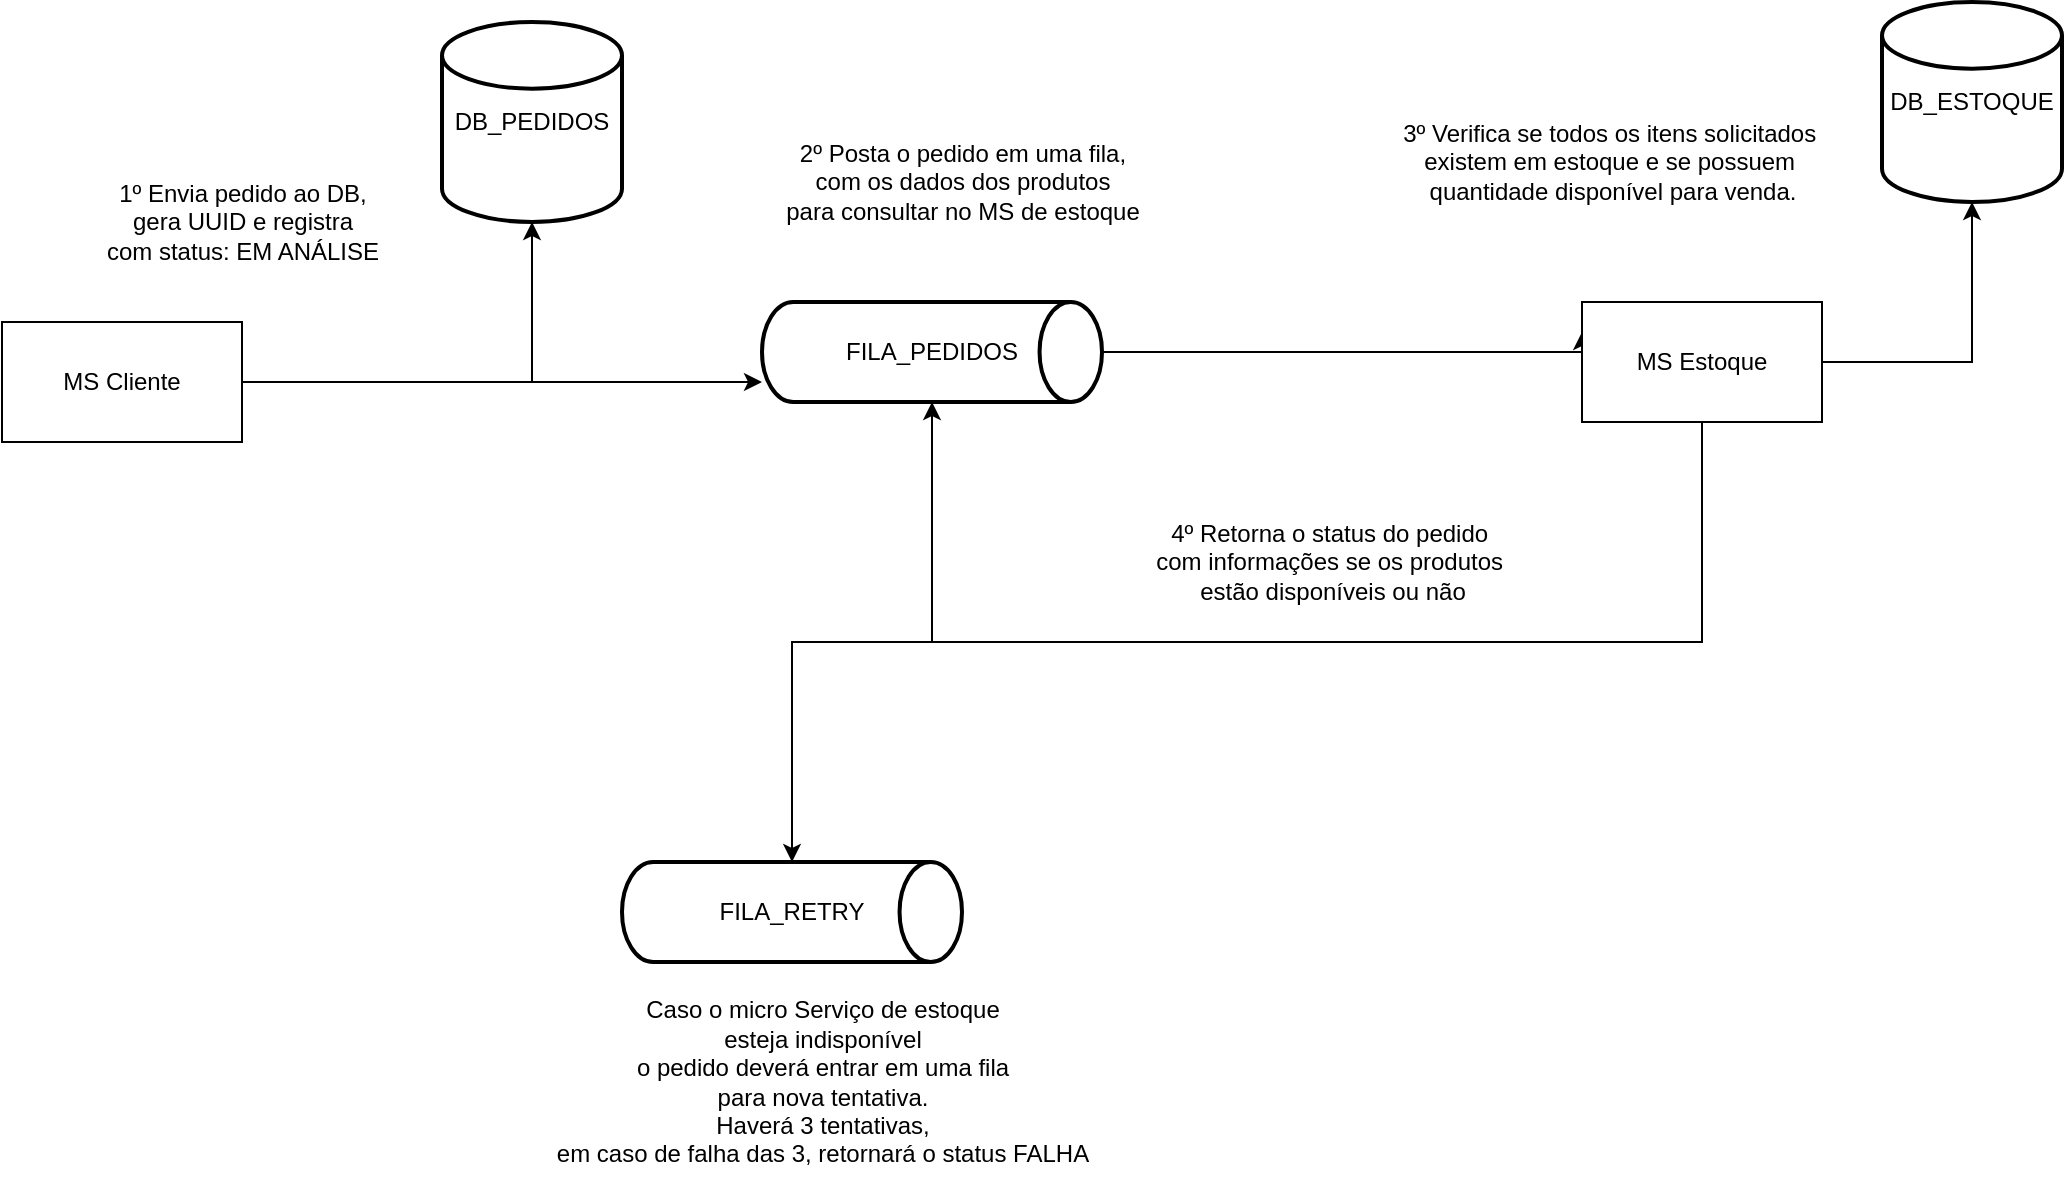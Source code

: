 <mxfile version="20.8.3" type="github"><diagram id="gdnSrDoX7RbE-FqMLIBX" name="Página-1"><mxGraphModel dx="2025" dy="1062" grid="1" gridSize="10" guides="1" tooltips="1" connect="1" arrows="1" fold="1" page="1" pageScale="1" pageWidth="827" pageHeight="1169" math="0" shadow="0"><root><mxCell id="0"/><mxCell id="1" parent="0"/><mxCell id="SJKBjcKhRRebeZCdm2_L-17" style="edgeStyle=orthogonalEdgeStyle;rounded=0;orthogonalLoop=1;jettySize=auto;html=1;" edge="1" parent="1" source="SJKBjcKhRRebeZCdm2_L-8" target="SJKBjcKhRRebeZCdm2_L-14"><mxGeometry relative="1" as="geometry"/></mxCell><mxCell id="SJKBjcKhRRebeZCdm2_L-18" style="edgeStyle=orthogonalEdgeStyle;rounded=0;orthogonalLoop=1;jettySize=auto;html=1;entryX=0;entryY=0.8;entryDx=0;entryDy=0;entryPerimeter=0;" edge="1" parent="1" source="SJKBjcKhRRebeZCdm2_L-8" target="SJKBjcKhRRebeZCdm2_L-15"><mxGeometry relative="1" as="geometry"/></mxCell><mxCell id="SJKBjcKhRRebeZCdm2_L-8" value="MS Cliente" style="rounded=0;whiteSpace=wrap;html=1;" vertex="1" parent="1"><mxGeometry x="20" y="210" width="120" height="60" as="geometry"/></mxCell><mxCell id="SJKBjcKhRRebeZCdm2_L-14" value="DB_PEDIDOS" style="strokeWidth=2;html=1;shape=mxgraph.flowchart.database;whiteSpace=wrap;" vertex="1" parent="1"><mxGeometry x="240" y="60" width="90" height="100" as="geometry"/></mxCell><mxCell id="SJKBjcKhRRebeZCdm2_L-22" style="edgeStyle=orthogonalEdgeStyle;rounded=0;orthogonalLoop=1;jettySize=auto;html=1;entryX=0;entryY=0.25;entryDx=0;entryDy=0;" edge="1" parent="1" source="SJKBjcKhRRebeZCdm2_L-15" target="SJKBjcKhRRebeZCdm2_L-21"><mxGeometry relative="1" as="geometry"><Array as="points"><mxPoint x="810" y="225"/></Array></mxGeometry></mxCell><mxCell id="SJKBjcKhRRebeZCdm2_L-28" style="edgeStyle=orthogonalEdgeStyle;rounded=0;orthogonalLoop=1;jettySize=auto;html=1;entryX=0.5;entryY=0;entryDx=0;entryDy=0;entryPerimeter=0;" edge="1" parent="1" source="SJKBjcKhRRebeZCdm2_L-15" target="SJKBjcKhRRebeZCdm2_L-29"><mxGeometry relative="1" as="geometry"><mxPoint x="420" y="490" as="targetPoint"/><Array as="points"><mxPoint x="485" y="370"/><mxPoint x="415" y="370"/></Array></mxGeometry></mxCell><mxCell id="SJKBjcKhRRebeZCdm2_L-15" value="FILA_PEDIDOS" style="strokeWidth=2;html=1;shape=mxgraph.flowchart.direct_data;whiteSpace=wrap;align=center;" vertex="1" parent="1"><mxGeometry x="400" y="200" width="170" height="50" as="geometry"/></mxCell><mxCell id="SJKBjcKhRRebeZCdm2_L-19" value="1º Envia pedido ao DB, &lt;br&gt;gera UUID e registra &lt;br&gt;com status: EM ANÁLISE" style="text;html=1;align=center;verticalAlign=middle;resizable=0;points=[];autosize=1;strokeColor=none;fillColor=none;" vertex="1" parent="1"><mxGeometry x="60" y="130" width="160" height="60" as="geometry"/></mxCell><mxCell id="SJKBjcKhRRebeZCdm2_L-20" value="2º Posta o pedido em uma fila, &lt;br&gt;com os dados dos produtos &lt;br&gt;para consultar no MS de estoque" style="text;html=1;align=center;verticalAlign=middle;resizable=0;points=[];autosize=1;strokeColor=none;fillColor=none;" vertex="1" parent="1"><mxGeometry x="400" y="110" width="200" height="60" as="geometry"/></mxCell><mxCell id="SJKBjcKhRRebeZCdm2_L-24" style="edgeStyle=orthogonalEdgeStyle;rounded=0;orthogonalLoop=1;jettySize=auto;html=1;entryX=0.5;entryY=1;entryDx=0;entryDy=0;entryPerimeter=0;" edge="1" parent="1" source="SJKBjcKhRRebeZCdm2_L-21" target="SJKBjcKhRRebeZCdm2_L-23"><mxGeometry relative="1" as="geometry"/></mxCell><mxCell id="SJKBjcKhRRebeZCdm2_L-26" style="edgeStyle=orthogonalEdgeStyle;rounded=0;orthogonalLoop=1;jettySize=auto;html=1;entryX=0.5;entryY=1;entryDx=0;entryDy=0;entryPerimeter=0;" edge="1" parent="1" source="SJKBjcKhRRebeZCdm2_L-21" target="SJKBjcKhRRebeZCdm2_L-15"><mxGeometry relative="1" as="geometry"><Array as="points"><mxPoint x="870" y="370"/><mxPoint x="485" y="370"/></Array></mxGeometry></mxCell><mxCell id="SJKBjcKhRRebeZCdm2_L-21" value="MS Estoque" style="rounded=0;whiteSpace=wrap;html=1;" vertex="1" parent="1"><mxGeometry x="810" y="200" width="120" height="60" as="geometry"/></mxCell><mxCell id="SJKBjcKhRRebeZCdm2_L-23" value="DB_ESTOQUE" style="strokeWidth=2;html=1;shape=mxgraph.flowchart.database;whiteSpace=wrap;" vertex="1" parent="1"><mxGeometry x="960" y="50" width="90" height="100" as="geometry"/></mxCell><mxCell id="SJKBjcKhRRebeZCdm2_L-25" value="3º Verifica se todos os itens solicitados&amp;nbsp;&lt;br&gt;existem em estoque e se possuem&amp;nbsp;&lt;br&gt;quantidade disponível para venda." style="text;html=1;align=center;verticalAlign=middle;resizable=0;points=[];autosize=1;strokeColor=none;fillColor=none;" vertex="1" parent="1"><mxGeometry x="710" y="100" width="230" height="60" as="geometry"/></mxCell><mxCell id="SJKBjcKhRRebeZCdm2_L-27" value="4º Retorna o status do pedido&amp;nbsp;&lt;br&gt;com informações se os produtos&amp;nbsp;&lt;br&gt;estão disponíveis ou não" style="text;html=1;align=center;verticalAlign=middle;resizable=0;points=[];autosize=1;strokeColor=none;fillColor=none;" vertex="1" parent="1"><mxGeometry x="585" y="300" width="200" height="60" as="geometry"/></mxCell><mxCell id="SJKBjcKhRRebeZCdm2_L-29" value="FILA_RETRY" style="strokeWidth=2;html=1;shape=mxgraph.flowchart.direct_data;whiteSpace=wrap;align=center;" vertex="1" parent="1"><mxGeometry x="330" y="480" width="170" height="50" as="geometry"/></mxCell><mxCell id="SJKBjcKhRRebeZCdm2_L-30" value="Caso o micro Serviço de estoque&lt;br&gt;esteja indisponível&lt;br&gt;o pedido deverá entrar em uma fila&lt;br&gt;para nova tentativa.&lt;br&gt;Haverá 3 tentativas,&lt;br&gt;em caso de falha das 3, retornará o status FALHA" style="text;html=1;align=center;verticalAlign=middle;resizable=0;points=[];autosize=1;strokeColor=none;fillColor=none;" vertex="1" parent="1"><mxGeometry x="285" y="540" width="290" height="100" as="geometry"/></mxCell></root></mxGraphModel></diagram></mxfile>